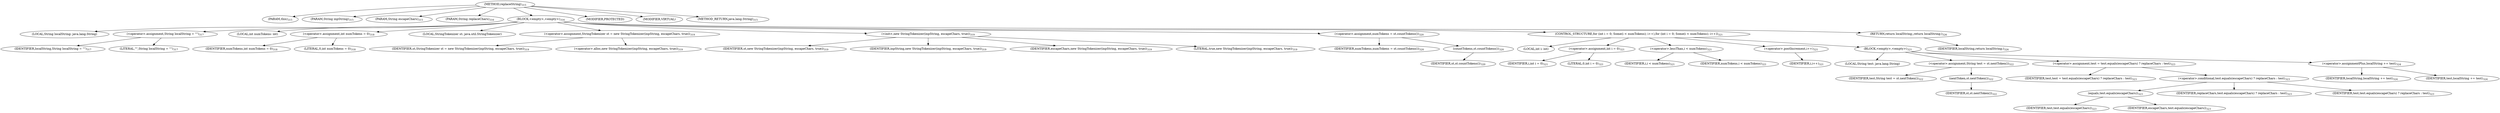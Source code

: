digraph "replaceString" {  
"722" [label = <(METHOD,replaceString)<SUB>315</SUB>> ]
"723" [label = <(PARAM,this)<SUB>315</SUB>> ]
"724" [label = <(PARAM,String inpString)<SUB>315</SUB>> ]
"725" [label = <(PARAM,String escapeChars)<SUB>315</SUB>> ]
"726" [label = <(PARAM,String replaceChars)<SUB>316</SUB>> ]
"727" [label = <(BLOCK,&lt;empty&gt;,&lt;empty&gt;)<SUB>316</SUB>> ]
"728" [label = <(LOCAL,String localString: java.lang.String)> ]
"729" [label = <(&lt;operator&gt;.assignment,String localString = &quot;&quot;)<SUB>317</SUB>> ]
"730" [label = <(IDENTIFIER,localString,String localString = &quot;&quot;)<SUB>317</SUB>> ]
"731" [label = <(LITERAL,&quot;&quot;,String localString = &quot;&quot;)<SUB>317</SUB>> ]
"732" [label = <(LOCAL,int numTokens: int)> ]
"733" [label = <(&lt;operator&gt;.assignment,int numTokens = 0)<SUB>318</SUB>> ]
"734" [label = <(IDENTIFIER,numTokens,int numTokens = 0)<SUB>318</SUB>> ]
"735" [label = <(LITERAL,0,int numTokens = 0)<SUB>318</SUB>> ]
"33" [label = <(LOCAL,StringTokenizer st: java.util.StringTokenizer)> ]
"736" [label = <(&lt;operator&gt;.assignment,StringTokenizer st = new StringTokenizer(inpString, escapeChars, true))<SUB>319</SUB>> ]
"737" [label = <(IDENTIFIER,st,StringTokenizer st = new StringTokenizer(inpString, escapeChars, true))<SUB>319</SUB>> ]
"738" [label = <(&lt;operator&gt;.alloc,new StringTokenizer(inpString, escapeChars, true))<SUB>319</SUB>> ]
"739" [label = <(&lt;init&gt;,new StringTokenizer(inpString, escapeChars, true))<SUB>319</SUB>> ]
"32" [label = <(IDENTIFIER,st,new StringTokenizer(inpString, escapeChars, true))<SUB>319</SUB>> ]
"740" [label = <(IDENTIFIER,inpString,new StringTokenizer(inpString, escapeChars, true))<SUB>319</SUB>> ]
"741" [label = <(IDENTIFIER,escapeChars,new StringTokenizer(inpString, escapeChars, true))<SUB>319</SUB>> ]
"742" [label = <(LITERAL,true,new StringTokenizer(inpString, escapeChars, true))<SUB>319</SUB>> ]
"743" [label = <(&lt;operator&gt;.assignment,numTokens = st.countTokens())<SUB>320</SUB>> ]
"744" [label = <(IDENTIFIER,numTokens,numTokens = st.countTokens())<SUB>320</SUB>> ]
"745" [label = <(countTokens,st.countTokens())<SUB>320</SUB>> ]
"746" [label = <(IDENTIFIER,st,st.countTokens())<SUB>320</SUB>> ]
"747" [label = <(CONTROL_STRUCTURE,for (int i = 0; Some(i &lt; numTokens); i++),for (int i = 0; Some(i &lt; numTokens); i++))<SUB>321</SUB>> ]
"748" [label = <(LOCAL,int i: int)> ]
"749" [label = <(&lt;operator&gt;.assignment,int i = 0)<SUB>321</SUB>> ]
"750" [label = <(IDENTIFIER,i,int i = 0)<SUB>321</SUB>> ]
"751" [label = <(LITERAL,0,int i = 0)<SUB>321</SUB>> ]
"752" [label = <(&lt;operator&gt;.lessThan,i &lt; numTokens)<SUB>321</SUB>> ]
"753" [label = <(IDENTIFIER,i,i &lt; numTokens)<SUB>321</SUB>> ]
"754" [label = <(IDENTIFIER,numTokens,i &lt; numTokens)<SUB>321</SUB>> ]
"755" [label = <(&lt;operator&gt;.postIncrement,i++)<SUB>321</SUB>> ]
"756" [label = <(IDENTIFIER,i,i++)<SUB>321</SUB>> ]
"757" [label = <(BLOCK,&lt;empty&gt;,&lt;empty&gt;)<SUB>321</SUB>> ]
"758" [label = <(LOCAL,String test: java.lang.String)> ]
"759" [label = <(&lt;operator&gt;.assignment,String test = st.nextToken())<SUB>322</SUB>> ]
"760" [label = <(IDENTIFIER,test,String test = st.nextToken())<SUB>322</SUB>> ]
"761" [label = <(nextToken,st.nextToken())<SUB>322</SUB>> ]
"762" [label = <(IDENTIFIER,st,st.nextToken())<SUB>322</SUB>> ]
"763" [label = <(&lt;operator&gt;.assignment,test = test.equals(escapeChars) ? replaceChars : test)<SUB>323</SUB>> ]
"764" [label = <(IDENTIFIER,test,test = test.equals(escapeChars) ? replaceChars : test)<SUB>323</SUB>> ]
"765" [label = <(&lt;operator&gt;.conditional,test.equals(escapeChars) ? replaceChars : test)<SUB>323</SUB>> ]
"766" [label = <(equals,test.equals(escapeChars))<SUB>323</SUB>> ]
"767" [label = <(IDENTIFIER,test,test.equals(escapeChars))<SUB>323</SUB>> ]
"768" [label = <(IDENTIFIER,escapeChars,test.equals(escapeChars))<SUB>323</SUB>> ]
"769" [label = <(IDENTIFIER,replaceChars,test.equals(escapeChars) ? replaceChars : test)<SUB>323</SUB>> ]
"770" [label = <(IDENTIFIER,test,test.equals(escapeChars) ? replaceChars : test)<SUB>323</SUB>> ]
"771" [label = <(&lt;operator&gt;.assignmentPlus,localString += test)<SUB>324</SUB>> ]
"772" [label = <(IDENTIFIER,localString,localString += test)<SUB>324</SUB>> ]
"773" [label = <(IDENTIFIER,test,localString += test)<SUB>324</SUB>> ]
"774" [label = <(RETURN,return localString;,return localString;)<SUB>326</SUB>> ]
"775" [label = <(IDENTIFIER,localString,return localString;)<SUB>326</SUB>> ]
"776" [label = <(MODIFIER,PROTECTED)> ]
"777" [label = <(MODIFIER,VIRTUAL)> ]
"778" [label = <(METHOD_RETURN,java.lang.String)<SUB>315</SUB>> ]
  "722" -> "723" 
  "722" -> "724" 
  "722" -> "725" 
  "722" -> "726" 
  "722" -> "727" 
  "722" -> "776" 
  "722" -> "777" 
  "722" -> "778" 
  "727" -> "728" 
  "727" -> "729" 
  "727" -> "732" 
  "727" -> "733" 
  "727" -> "33" 
  "727" -> "736" 
  "727" -> "739" 
  "727" -> "743" 
  "727" -> "747" 
  "727" -> "774" 
  "729" -> "730" 
  "729" -> "731" 
  "733" -> "734" 
  "733" -> "735" 
  "736" -> "737" 
  "736" -> "738" 
  "739" -> "32" 
  "739" -> "740" 
  "739" -> "741" 
  "739" -> "742" 
  "743" -> "744" 
  "743" -> "745" 
  "745" -> "746" 
  "747" -> "748" 
  "747" -> "749" 
  "747" -> "752" 
  "747" -> "755" 
  "747" -> "757" 
  "749" -> "750" 
  "749" -> "751" 
  "752" -> "753" 
  "752" -> "754" 
  "755" -> "756" 
  "757" -> "758" 
  "757" -> "759" 
  "757" -> "763" 
  "757" -> "771" 
  "759" -> "760" 
  "759" -> "761" 
  "761" -> "762" 
  "763" -> "764" 
  "763" -> "765" 
  "765" -> "766" 
  "765" -> "769" 
  "765" -> "770" 
  "766" -> "767" 
  "766" -> "768" 
  "771" -> "772" 
  "771" -> "773" 
  "774" -> "775" 
}
